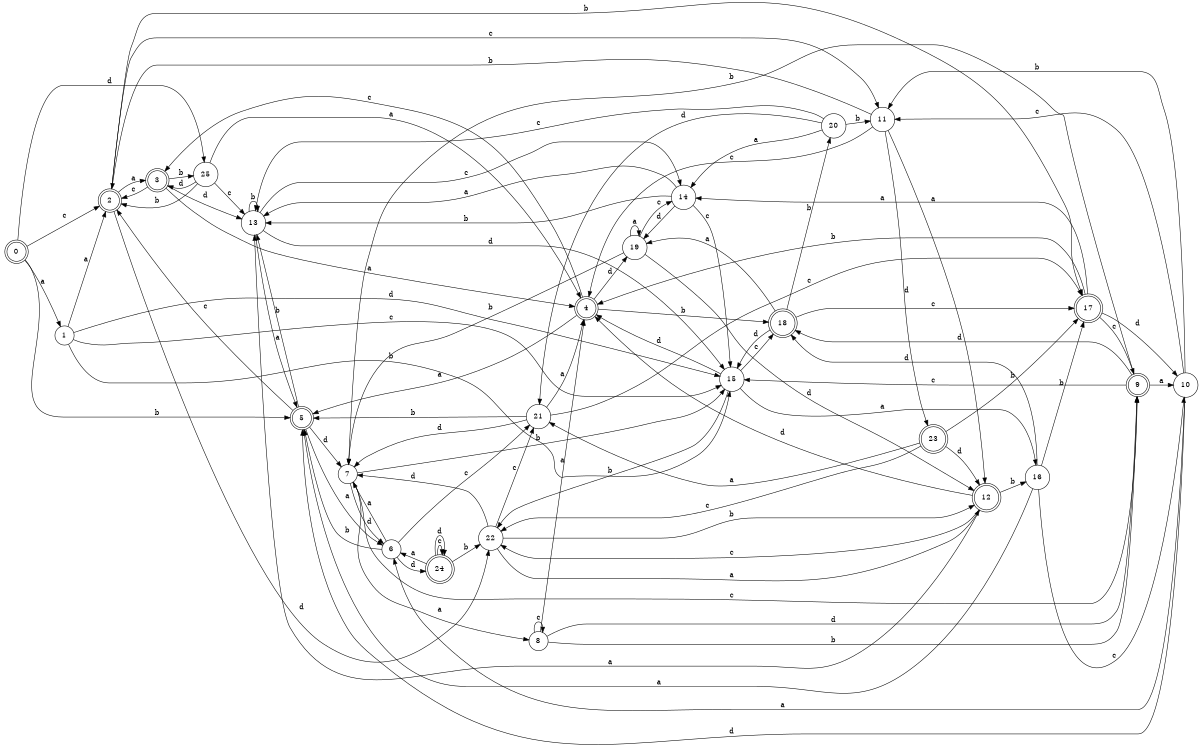 digraph n21_3 {
__start0 [label="" shape="none"];

rankdir=LR;
size="8,5";

s0 [style="rounded,filled", color="black", fillcolor="white" shape="doublecircle", label="0"];
s1 [style="filled", color="black", fillcolor="white" shape="circle", label="1"];
s2 [style="rounded,filled", color="black", fillcolor="white" shape="doublecircle", label="2"];
s3 [style="rounded,filled", color="black", fillcolor="white" shape="doublecircle", label="3"];
s4 [style="rounded,filled", color="black", fillcolor="white" shape="doublecircle", label="4"];
s5 [style="rounded,filled", color="black", fillcolor="white" shape="doublecircle", label="5"];
s6 [style="filled", color="black", fillcolor="white" shape="circle", label="6"];
s7 [style="filled", color="black", fillcolor="white" shape="circle", label="7"];
s8 [style="filled", color="black", fillcolor="white" shape="circle", label="8"];
s9 [style="rounded,filled", color="black", fillcolor="white" shape="doublecircle", label="9"];
s10 [style="filled", color="black", fillcolor="white" shape="circle", label="10"];
s11 [style="filled", color="black", fillcolor="white" shape="circle", label="11"];
s12 [style="rounded,filled", color="black", fillcolor="white" shape="doublecircle", label="12"];
s13 [style="filled", color="black", fillcolor="white" shape="circle", label="13"];
s14 [style="filled", color="black", fillcolor="white" shape="circle", label="14"];
s15 [style="filled", color="black", fillcolor="white" shape="circle", label="15"];
s16 [style="filled", color="black", fillcolor="white" shape="circle", label="16"];
s17 [style="rounded,filled", color="black", fillcolor="white" shape="doublecircle", label="17"];
s18 [style="rounded,filled", color="black", fillcolor="white" shape="doublecircle", label="18"];
s19 [style="filled", color="black", fillcolor="white" shape="circle", label="19"];
s20 [style="filled", color="black", fillcolor="white" shape="circle", label="20"];
s21 [style="filled", color="black", fillcolor="white" shape="circle", label="21"];
s22 [style="filled", color="black", fillcolor="white" shape="circle", label="22"];
s23 [style="rounded,filled", color="black", fillcolor="white" shape="doublecircle", label="23"];
s24 [style="rounded,filled", color="black", fillcolor="white" shape="doublecircle", label="24"];
s25 [style="filled", color="black", fillcolor="white" shape="circle", label="25"];
s0 -> s1 [label="a"];
s0 -> s5 [label="b"];
s0 -> s2 [label="c"];
s0 -> s25 [label="d"];
s1 -> s2 [label="a"];
s1 -> s15 [label="b"];
s1 -> s15 [label="c"];
s1 -> s15 [label="d"];
s2 -> s3 [label="a"];
s2 -> s17 [label="b"];
s2 -> s11 [label="c"];
s2 -> s22 [label="d"];
s3 -> s4 [label="a"];
s3 -> s25 [label="b"];
s3 -> s2 [label="c"];
s3 -> s13 [label="d"];
s4 -> s5 [label="a"];
s4 -> s18 [label="b"];
s4 -> s3 [label="c"];
s4 -> s19 [label="d"];
s5 -> s6 [label="a"];
s5 -> s13 [label="b"];
s5 -> s2 [label="c"];
s5 -> s7 [label="d"];
s6 -> s7 [label="a"];
s6 -> s5 [label="b"];
s6 -> s21 [label="c"];
s6 -> s24 [label="d"];
s7 -> s8 [label="a"];
s7 -> s15 [label="b"];
s7 -> s9 [label="c"];
s7 -> s6 [label="d"];
s8 -> s4 [label="a"];
s8 -> s9 [label="b"];
s8 -> s8 [label="c"];
s8 -> s9 [label="d"];
s9 -> s10 [label="a"];
s9 -> s7 [label="b"];
s9 -> s15 [label="c"];
s9 -> s18 [label="d"];
s10 -> s6 [label="a"];
s10 -> s11 [label="b"];
s10 -> s11 [label="c"];
s10 -> s5 [label="d"];
s11 -> s12 [label="a"];
s11 -> s2 [label="b"];
s11 -> s4 [label="c"];
s11 -> s23 [label="d"];
s12 -> s13 [label="a"];
s12 -> s16 [label="b"];
s12 -> s22 [label="c"];
s12 -> s4 [label="d"];
s13 -> s5 [label="a"];
s13 -> s13 [label="b"];
s13 -> s14 [label="c"];
s13 -> s15 [label="d"];
s14 -> s13 [label="a"];
s14 -> s13 [label="b"];
s14 -> s15 [label="c"];
s14 -> s19 [label="d"];
s15 -> s16 [label="a"];
s15 -> s22 [label="b"];
s15 -> s18 [label="c"];
s15 -> s4 [label="d"];
s16 -> s5 [label="a"];
s16 -> s17 [label="b"];
s16 -> s10 [label="c"];
s16 -> s18 [label="d"];
s17 -> s14 [label="a"];
s17 -> s4 [label="b"];
s17 -> s9 [label="c"];
s17 -> s10 [label="d"];
s18 -> s19 [label="a"];
s18 -> s20 [label="b"];
s18 -> s17 [label="c"];
s18 -> s15 [label="d"];
s19 -> s19 [label="a"];
s19 -> s7 [label="b"];
s19 -> s14 [label="c"];
s19 -> s12 [label="d"];
s20 -> s14 [label="a"];
s20 -> s11 [label="b"];
s20 -> s13 [label="c"];
s20 -> s21 [label="d"];
s21 -> s4 [label="a"];
s21 -> s5 [label="b"];
s21 -> s17 [label="c"];
s21 -> s7 [label="d"];
s22 -> s12 [label="a"];
s22 -> s12 [label="b"];
s22 -> s21 [label="c"];
s22 -> s7 [label="d"];
s23 -> s21 [label="a"];
s23 -> s17 [label="b"];
s23 -> s22 [label="c"];
s23 -> s12 [label="d"];
s24 -> s6 [label="a"];
s24 -> s22 [label="b"];
s24 -> s24 [label="c"];
s24 -> s24 [label="d"];
s25 -> s4 [label="a"];
s25 -> s2 [label="b"];
s25 -> s13 [label="c"];
s25 -> s3 [label="d"];

}